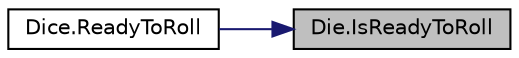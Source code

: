 digraph "Die.IsReadyToRoll"
{
 // LATEX_PDF_SIZE
  edge [fontname="Helvetica",fontsize="10",labelfontname="Helvetica",labelfontsize="10"];
  node [fontname="Helvetica",fontsize="10",shape=record];
  rankdir="RL";
  Node1 [label="Die.IsReadyToRoll",height=0.2,width=0.4,color="black", fillcolor="grey75", style="filled", fontcolor="black",tooltip=" "];
  Node1 -> Node2 [dir="back",color="midnightblue",fontsize="10",style="solid"];
  Node2 [label="Dice.ReadyToRoll",height=0.2,width=0.4,color="black", fillcolor="white", style="filled",URL="$class_dice.html#a9df730d8804e077cacc5efcbda241896",tooltip=" "];
}
